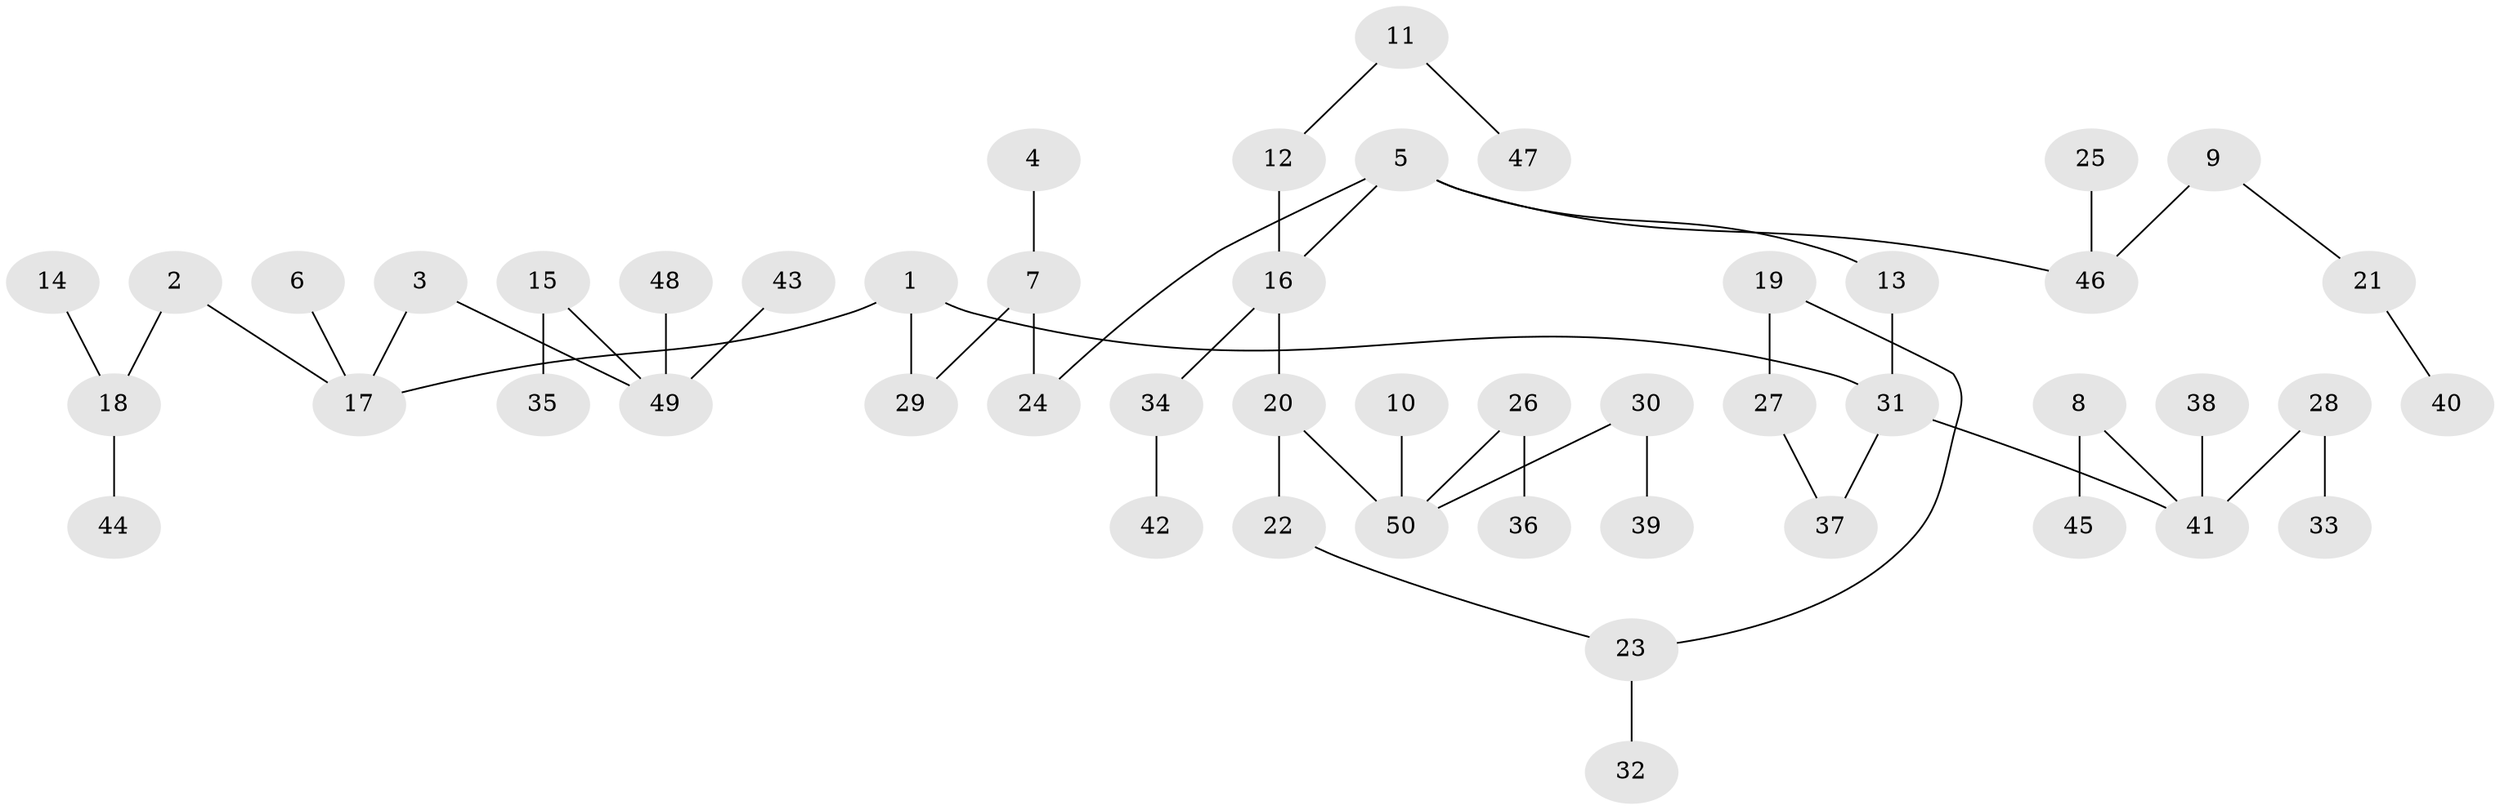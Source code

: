 // original degree distribution, {6: 0.03, 4: 0.05, 1: 0.46, 5: 0.05, 3: 0.11, 2: 0.3}
// Generated by graph-tools (version 1.1) at 2025/00/03/09/25 03:00:58]
// undirected, 50 vertices, 51 edges
graph export_dot {
graph [start="1"]
  node [color=gray90,style=filled];
  1;
  2;
  3;
  4;
  5;
  6;
  7;
  8;
  9;
  10;
  11;
  12;
  13;
  14;
  15;
  16;
  17;
  18;
  19;
  20;
  21;
  22;
  23;
  24;
  25;
  26;
  27;
  28;
  29;
  30;
  31;
  32;
  33;
  34;
  35;
  36;
  37;
  38;
  39;
  40;
  41;
  42;
  43;
  44;
  45;
  46;
  47;
  48;
  49;
  50;
  1 -- 17 [weight=1.0];
  1 -- 29 [weight=1.0];
  1 -- 31 [weight=1.0];
  2 -- 17 [weight=1.0];
  2 -- 18 [weight=1.0];
  3 -- 17 [weight=1.0];
  3 -- 49 [weight=1.0];
  4 -- 7 [weight=1.0];
  5 -- 13 [weight=1.0];
  5 -- 16 [weight=1.0];
  5 -- 24 [weight=1.0];
  5 -- 46 [weight=1.0];
  6 -- 17 [weight=1.0];
  7 -- 24 [weight=1.0];
  7 -- 29 [weight=1.0];
  8 -- 41 [weight=1.0];
  8 -- 45 [weight=1.0];
  9 -- 21 [weight=1.0];
  9 -- 46 [weight=1.0];
  10 -- 50 [weight=1.0];
  11 -- 12 [weight=1.0];
  11 -- 47 [weight=1.0];
  12 -- 16 [weight=1.0];
  13 -- 31 [weight=1.0];
  14 -- 18 [weight=1.0];
  15 -- 35 [weight=1.0];
  15 -- 49 [weight=1.0];
  16 -- 20 [weight=1.0];
  16 -- 34 [weight=1.0];
  18 -- 44 [weight=1.0];
  19 -- 23 [weight=1.0];
  19 -- 27 [weight=1.0];
  20 -- 22 [weight=1.0];
  20 -- 50 [weight=1.0];
  21 -- 40 [weight=1.0];
  22 -- 23 [weight=1.0];
  23 -- 32 [weight=1.0];
  25 -- 46 [weight=1.0];
  26 -- 36 [weight=1.0];
  26 -- 50 [weight=1.0];
  27 -- 37 [weight=1.0];
  28 -- 33 [weight=1.0];
  28 -- 41 [weight=1.0];
  30 -- 39 [weight=1.0];
  30 -- 50 [weight=1.0];
  31 -- 37 [weight=1.0];
  31 -- 41 [weight=1.0];
  34 -- 42 [weight=1.0];
  38 -- 41 [weight=1.0];
  43 -- 49 [weight=1.0];
  48 -- 49 [weight=1.0];
}
